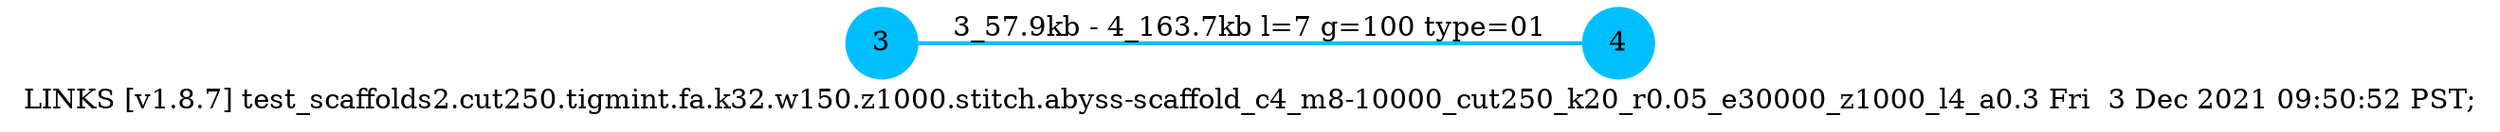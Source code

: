 graph LINKS{
	label="LINKS [v1.8.7] test_scaffolds2.cut250.tigmint.fa.k32.w150.z1000.stitch.abyss-scaffold_c4_m8-10000_cut250_k20_r0.05_e30000_z1000_l4_a0.3 Fri  3 Dec 2021 09:50:52 PST;"
	rankdir=LR;
	node [shape = circle];
	3 [style=filled, fillcolor=deepskyblue, color=deepskyblue]
	4 [style=filled, fillcolor=deepskyblue, color=deepskyblue]
	3 -- 4 [ label = "3_57.9kb - 4_163.7kb l=7 g=100 type=01", penwidth=2.0, color=deepskyblue ]
}
